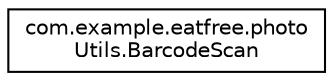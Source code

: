digraph "Graphe hiérarchique des classes"
{
 // LATEX_PDF_SIZE
  edge [fontname="Helvetica",fontsize="10",labelfontname="Helvetica",labelfontsize="10"];
  node [fontname="Helvetica",fontsize="10",shape=record];
  rankdir="LR";
  Node0 [label="com.example.eatfree.photo\lUtils.BarcodeScan",height=0.2,width=0.4,color="black", fillcolor="white", style="filled",URL="$classcom_1_1example_1_1eatfree_1_1photo_utils_1_1_barcode_scan.html",tooltip=" "];
}
